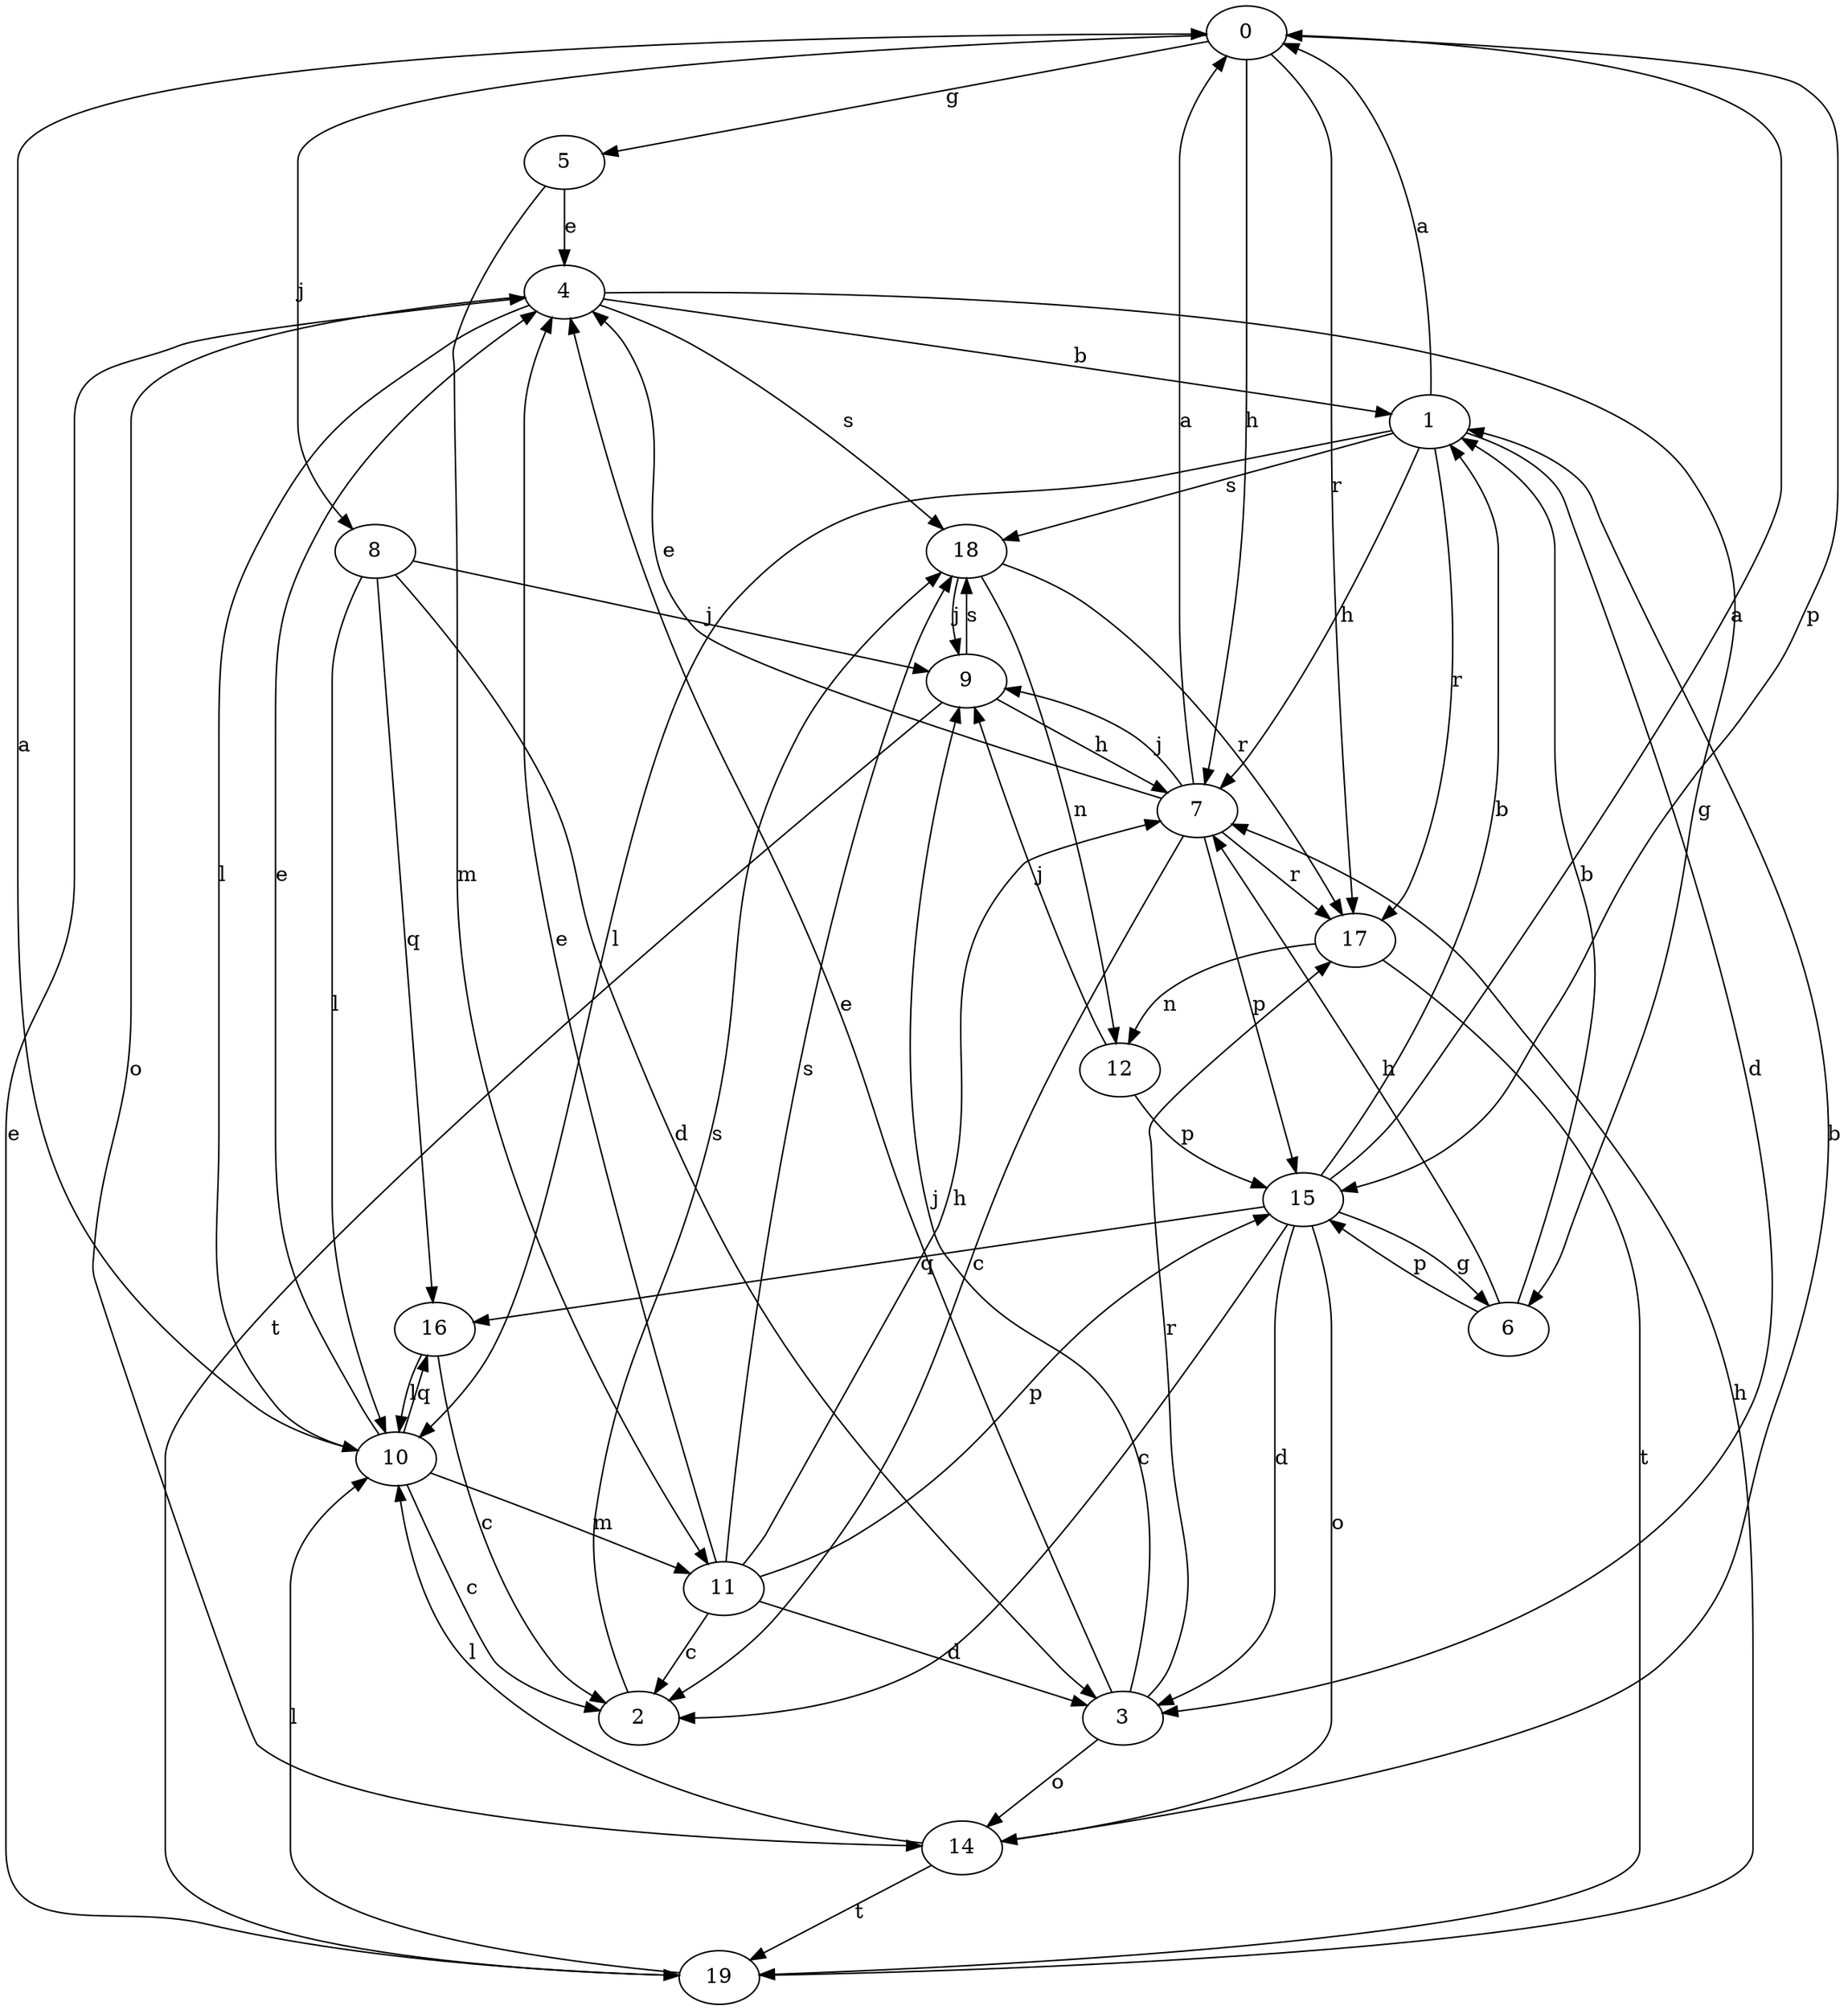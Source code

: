 strict digraph  {
0;
1;
2;
3;
4;
5;
6;
7;
8;
9;
10;
11;
12;
14;
15;
16;
17;
18;
19;
0 -> 5  [label=g];
0 -> 7  [label=h];
0 -> 8  [label=j];
0 -> 15  [label=p];
0 -> 17  [label=r];
1 -> 0  [label=a];
1 -> 3  [label=d];
1 -> 7  [label=h];
1 -> 10  [label=l];
1 -> 17  [label=r];
1 -> 18  [label=s];
2 -> 18  [label=s];
3 -> 4  [label=e];
3 -> 9  [label=j];
3 -> 14  [label=o];
3 -> 17  [label=r];
4 -> 1  [label=b];
4 -> 6  [label=g];
4 -> 10  [label=l];
4 -> 14  [label=o];
4 -> 18  [label=s];
5 -> 4  [label=e];
5 -> 11  [label=m];
6 -> 1  [label=b];
6 -> 7  [label=h];
6 -> 15  [label=p];
7 -> 0  [label=a];
7 -> 2  [label=c];
7 -> 4  [label=e];
7 -> 9  [label=j];
7 -> 15  [label=p];
7 -> 17  [label=r];
8 -> 3  [label=d];
8 -> 9  [label=j];
8 -> 10  [label=l];
8 -> 16  [label=q];
9 -> 7  [label=h];
9 -> 18  [label=s];
9 -> 19  [label=t];
10 -> 0  [label=a];
10 -> 2  [label=c];
10 -> 4  [label=e];
10 -> 11  [label=m];
10 -> 16  [label=q];
11 -> 2  [label=c];
11 -> 3  [label=d];
11 -> 4  [label=e];
11 -> 7  [label=h];
11 -> 15  [label=p];
11 -> 18  [label=s];
12 -> 9  [label=j];
12 -> 15  [label=p];
14 -> 1  [label=b];
14 -> 10  [label=l];
14 -> 19  [label=t];
15 -> 0  [label=a];
15 -> 1  [label=b];
15 -> 2  [label=c];
15 -> 3  [label=d];
15 -> 6  [label=g];
15 -> 14  [label=o];
15 -> 16  [label=q];
16 -> 2  [label=c];
16 -> 10  [label=l];
17 -> 12  [label=n];
17 -> 19  [label=t];
18 -> 9  [label=j];
18 -> 12  [label=n];
18 -> 17  [label=r];
19 -> 4  [label=e];
19 -> 7  [label=h];
19 -> 10  [label=l];
}
